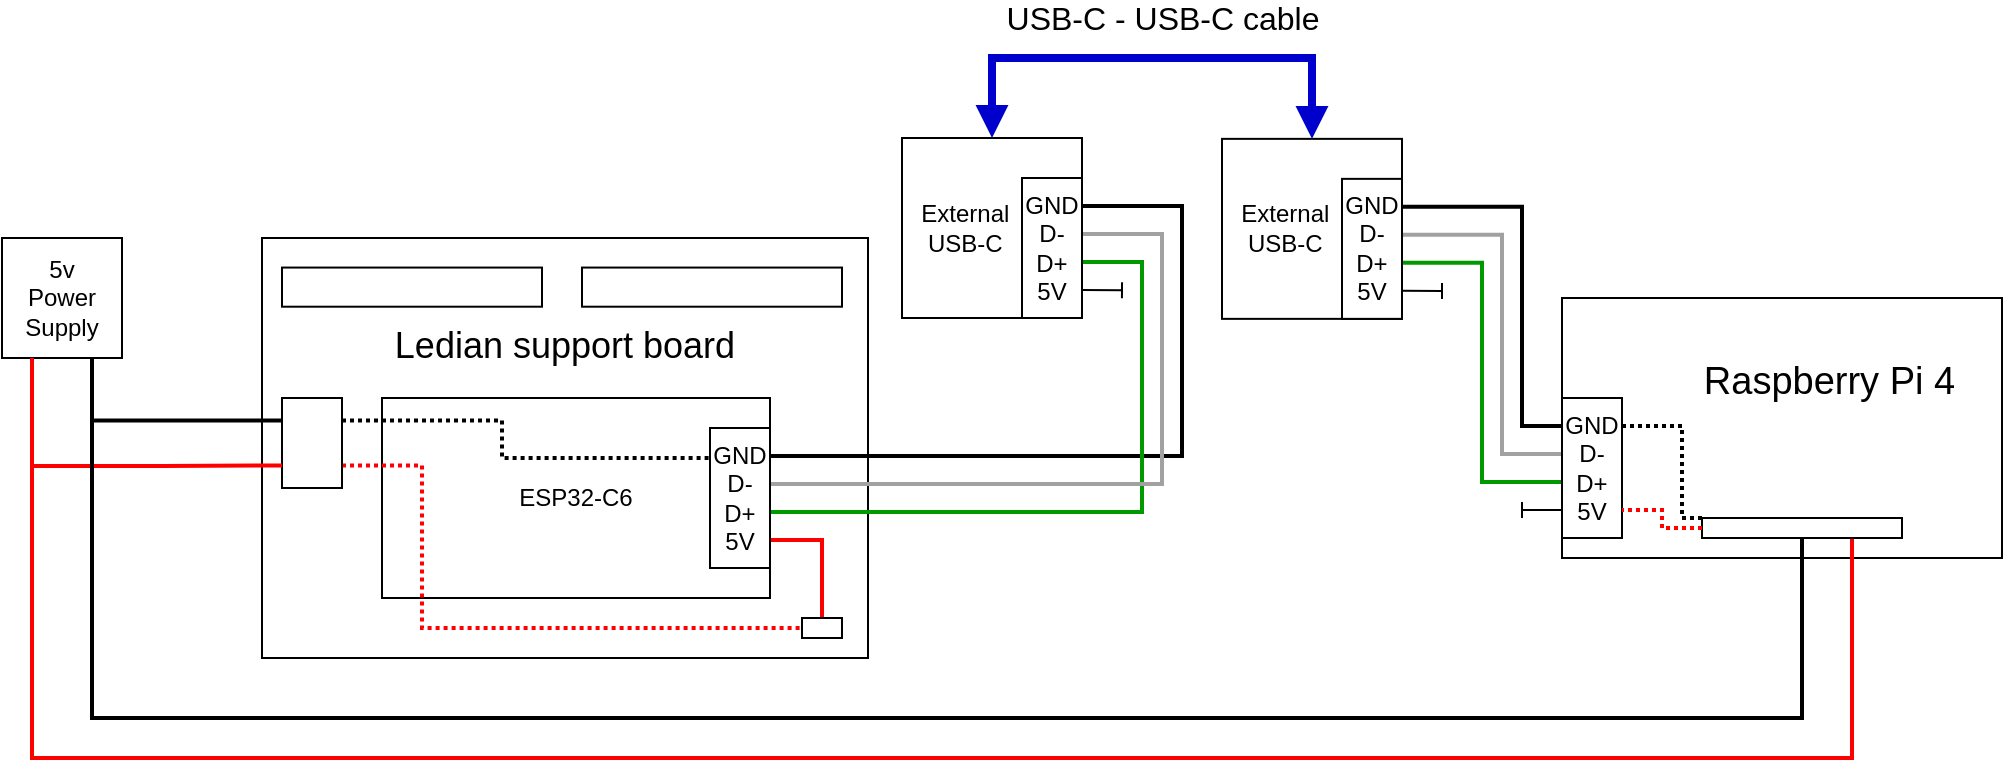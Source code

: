 <mxfile version="25.0.2">
  <diagram name="Pagina-1" id="eqYnitdp8Q0_17IO5kE-">
    <mxGraphModel dx="1134" dy="1206" grid="1" gridSize="10" guides="1" tooltips="1" connect="1" arrows="1" fold="1" page="1" pageScale="1" pageWidth="827" pageHeight="1169" math="0" shadow="0">
      <root>
        <mxCell id="0" />
        <mxCell id="1" parent="0" />
        <mxCell id="3I4ZZT_joQVmpbF5oLhm-37" value="&lt;font style=&quot;font-size: 18px;&quot;&gt;Ledian support board&lt;/font&gt;&lt;div&gt;&lt;font style=&quot;font-size: 18px;&quot;&gt;&lt;br&gt;&lt;/font&gt;&lt;/div&gt;&lt;div&gt;&lt;font style=&quot;font-size: 18px;&quot;&gt;&lt;br&gt;&lt;/font&gt;&lt;/div&gt;&lt;div&gt;&lt;font style=&quot;font-size: 18px;&quot;&gt;&lt;br&gt;&lt;/font&gt;&lt;/div&gt;&lt;div&gt;&lt;font style=&quot;font-size: 18px;&quot;&gt;&lt;br&gt;&lt;/font&gt;&lt;/div&gt;&lt;div&gt;&lt;br&gt;&lt;/div&gt;" style="rounded=0;whiteSpace=wrap;html=1;" vertex="1" parent="1">
          <mxGeometry x="160" y="250" width="303" height="210" as="geometry" />
        </mxCell>
        <mxCell id="3I4ZZT_joQVmpbF5oLhm-4" value="ESP32-C6" style="rounded=0;whiteSpace=wrap;html=1;" vertex="1" parent="1">
          <mxGeometry x="220" y="330" width="194" height="100" as="geometry" />
        </mxCell>
        <mxCell id="3I4ZZT_joQVmpbF5oLhm-69" style="edgeStyle=orthogonalEdgeStyle;rounded=0;orthogonalLoop=1;jettySize=auto;html=1;entryX=0.5;entryY=0;entryDx=0;entryDy=0;exitX=0.5;exitY=0;exitDx=0;exitDy=0;endArrow=block;endFill=1;strokeWidth=4;strokeColor=#0000CC;startArrow=block;startFill=1;" edge="1" parent="1" source="3I4ZZT_joQVmpbF5oLhm-7" target="3I4ZZT_joQVmpbF5oLhm-28">
          <mxGeometry relative="1" as="geometry">
            <Array as="points">
              <mxPoint x="685" y="160" />
              <mxPoint x="525" y="160" />
            </Array>
          </mxGeometry>
        </mxCell>
        <mxCell id="3I4ZZT_joQVmpbF5oLhm-71" value="&lt;font style=&quot;font-size: 16px;&quot;&gt;USB-C - USB-C cable&lt;/font&gt;" style="edgeLabel;html=1;align=center;verticalAlign=middle;resizable=0;points=[];" vertex="1" connectable="0" parent="3I4ZZT_joQVmpbF5oLhm-69">
          <mxGeometry x="-0.038" y="-3" relative="1" as="geometry">
            <mxPoint y="-17" as="offset" />
          </mxGeometry>
        </mxCell>
        <mxCell id="3I4ZZT_joQVmpbF5oLhm-7" value="External&amp;nbsp; &amp;nbsp; &amp;nbsp; &amp;nbsp;&amp;nbsp;&lt;div&gt;USB-C&amp;nbsp; &amp;nbsp; &amp;nbsp; &amp;nbsp;&amp;nbsp;&lt;/div&gt;" style="whiteSpace=wrap;html=1;aspect=fixed;" vertex="1" parent="1">
          <mxGeometry x="640" y="200.43" width="90" height="90" as="geometry" />
        </mxCell>
        <mxCell id="3I4ZZT_joQVmpbF5oLhm-8" value="&lt;font style=&quot;font-size: 19px;&quot;&gt;&amp;nbsp; &amp;nbsp; &amp;nbsp; &amp;nbsp; &amp;nbsp;Raspberry Pi 4&lt;/font&gt;&lt;div&gt;&lt;font style=&quot;font-size: 19px;&quot;&gt;&lt;br&gt;&lt;/font&gt;&lt;/div&gt;&lt;div&gt;&lt;font style=&quot;font-size: 19px;&quot;&gt;&lt;br&gt;&lt;/font&gt;&lt;/div&gt;" style="rounded=0;whiteSpace=wrap;html=1;points=[[0,0,0,0,0],[0,0.25,0,0,0],[0,0.5,0,0,0],[0,0.75,0,0,0],[0,1,0,0,0],[0.25,0,0,0,0],[0.25,1,0,0,0],[0.5,0,0,0,0],[0.7,1,0,0,0],[0.75,0,0,0,0],[0.8,1,0,0,0],[1,0,0,0,0],[1,0.25,0,0,0],[1,0.5,0,0,0],[1,0.75,0,0,0],[1,1,0,0,0]];fillColor=none;" vertex="1" parent="1">
          <mxGeometry x="810" y="280" width="220" height="130" as="geometry" />
        </mxCell>
        <mxCell id="3I4ZZT_joQVmpbF5oLhm-36" style="edgeStyle=orthogonalEdgeStyle;rounded=0;orthogonalLoop=1;jettySize=auto;html=1;exitX=1;exitY=0.8;exitDx=0;exitDy=0;exitPerimeter=0;entryX=0.5;entryY=0;entryDx=0;entryDy=0;endArrow=none;endFill=0;strokeColor=#FF0000;strokeWidth=2;" edge="1" parent="1" source="3I4ZZT_joQVmpbF5oLhm-13" target="3I4ZZT_joQVmpbF5oLhm-43">
          <mxGeometry relative="1" as="geometry">
            <mxPoint x="520" y="440" as="targetPoint" />
          </mxGeometry>
        </mxCell>
        <mxCell id="3I4ZZT_joQVmpbF5oLhm-22" style="edgeStyle=orthogonalEdgeStyle;rounded=0;orthogonalLoop=1;jettySize=auto;html=1;exitX=1;exitY=0.2;exitDx=0;exitDy=0;exitPerimeter=0;entryX=0;entryY=0.2;entryDx=0;entryDy=0;entryPerimeter=0;strokeWidth=2;endArrow=none;endFill=0;" edge="1" parent="1" source="3I4ZZT_joQVmpbF5oLhm-26" target="3I4ZZT_joQVmpbF5oLhm-54">
          <mxGeometry relative="1" as="geometry">
            <mxPoint x="770" y="234" as="targetPoint" />
            <Array as="points">
              <mxPoint x="790" y="234" />
              <mxPoint x="790" y="344" />
            </Array>
          </mxGeometry>
        </mxCell>
        <mxCell id="3I4ZZT_joQVmpbF5oLhm-23" style="edgeStyle=orthogonalEdgeStyle;rounded=0;orthogonalLoop=1;jettySize=auto;html=1;exitX=1;exitY=0.8;exitDx=0;exitDy=0;exitPerimeter=0;endArrow=baseDash;endFill=0;" edge="1" parent="1" source="3I4ZZT_joQVmpbF5oLhm-26">
          <mxGeometry relative="1" as="geometry">
            <mxPoint x="750" y="276.507" as="targetPoint" />
            <Array as="points">
              <mxPoint x="750" y="276.43" />
            </Array>
          </mxGeometry>
        </mxCell>
        <mxCell id="3I4ZZT_joQVmpbF5oLhm-24" style="edgeStyle=orthogonalEdgeStyle;rounded=0;orthogonalLoop=1;jettySize=auto;html=1;exitX=1;exitY=0.6;exitDx=0;exitDy=0;exitPerimeter=0;entryX=0;entryY=0.6;entryDx=0;entryDy=0;entryPerimeter=0;strokeWidth=2;strokeColor=#009900;endArrow=none;endFill=0;" edge="1" parent="1" source="3I4ZZT_joQVmpbF5oLhm-26" target="3I4ZZT_joQVmpbF5oLhm-54">
          <mxGeometry relative="1" as="geometry">
            <mxPoint x="770" y="262.038" as="targetPoint" />
            <Array as="points">
              <mxPoint x="770" y="262" />
              <mxPoint x="770" y="372" />
            </Array>
          </mxGeometry>
        </mxCell>
        <mxCell id="3I4ZZT_joQVmpbF5oLhm-25" style="edgeStyle=orthogonalEdgeStyle;rounded=0;orthogonalLoop=1;jettySize=auto;html=1;exitX=1;exitY=0.4;exitDx=0;exitDy=0;exitPerimeter=0;entryX=0;entryY=0.4;entryDx=0;entryDy=0;entryPerimeter=0;strokeWidth=2;strokeColor=#A1A1A1;endArrow=none;endFill=0;" edge="1" parent="1" source="3I4ZZT_joQVmpbF5oLhm-26" target="3I4ZZT_joQVmpbF5oLhm-54">
          <mxGeometry relative="1" as="geometry">
            <mxPoint x="770" y="248" as="targetPoint" />
            <Array as="points">
              <mxPoint x="780" y="248" />
              <mxPoint x="780" y="358" />
            </Array>
          </mxGeometry>
        </mxCell>
        <mxCell id="3I4ZZT_joQVmpbF5oLhm-26" value="&lt;div&gt;GND&lt;/div&gt;&lt;div&gt;D-&lt;/div&gt;D+&lt;div&gt;5V&lt;/div&gt;" style="rounded=0;whiteSpace=wrap;html=1;points=[[0,0,0,0,0],[0,0.25,0,0,0],[0,0.5,0,0,0],[0,0.75,0,0,0],[0,1,0,0,0],[0.25,0,0,0,0],[0.25,1,0,0,0],[0.5,0,0,0,0],[0.5,1,0,0,0],[0.75,0,0,0,0],[0.75,1,0,0,0],[1,0,0,0,0],[1,0.2,0,0,0],[1,0.4,0,0,0],[1,0.6,0,0,0],[1,0.8,0,0,0],[1,1,0,0,0]];" vertex="1" parent="1">
          <mxGeometry x="700" y="220.43" width="30" height="70" as="geometry" />
        </mxCell>
        <mxCell id="3I4ZZT_joQVmpbF5oLhm-28" value="External&amp;nbsp; &amp;nbsp; &amp;nbsp; &amp;nbsp;&amp;nbsp;&lt;div&gt;USB-C&amp;nbsp; &amp;nbsp; &amp;nbsp; &amp;nbsp;&amp;nbsp;&lt;/div&gt;" style="whiteSpace=wrap;html=1;aspect=fixed;" vertex="1" parent="1">
          <mxGeometry x="480" y="200" width="90" height="90" as="geometry" />
        </mxCell>
        <mxCell id="3I4ZZT_joQVmpbF5oLhm-29" style="edgeStyle=orthogonalEdgeStyle;rounded=0;orthogonalLoop=1;jettySize=auto;html=1;exitX=1;exitY=0.2;exitDx=0;exitDy=0;exitPerimeter=0;entryX=1;entryY=0.2;entryDx=0;entryDy=0;entryPerimeter=0;endArrow=none;endFill=0;strokeWidth=2;" edge="1" parent="1" source="3I4ZZT_joQVmpbF5oLhm-33" target="3I4ZZT_joQVmpbF5oLhm-13">
          <mxGeometry relative="1" as="geometry">
            <mxPoint x="470" y="370" as="targetPoint" />
            <Array as="points">
              <mxPoint x="620" y="234" />
              <mxPoint x="620" y="359" />
            </Array>
          </mxGeometry>
        </mxCell>
        <mxCell id="3I4ZZT_joQVmpbF5oLhm-30" style="edgeStyle=orthogonalEdgeStyle;rounded=0;orthogonalLoop=1;jettySize=auto;html=1;exitX=1;exitY=0.8;exitDx=0;exitDy=0;exitPerimeter=0;endArrow=baseDash;endFill=0;" edge="1" parent="1" source="3I4ZZT_joQVmpbF5oLhm-33">
          <mxGeometry relative="1" as="geometry">
            <mxPoint x="590" y="276.077" as="targetPoint" />
            <Array as="points">
              <mxPoint x="590" y="276" />
            </Array>
          </mxGeometry>
        </mxCell>
        <mxCell id="3I4ZZT_joQVmpbF5oLhm-31" style="edgeStyle=orthogonalEdgeStyle;rounded=0;orthogonalLoop=1;jettySize=auto;html=1;exitX=1;exitY=0.6;exitDx=0;exitDy=0;exitPerimeter=0;entryX=1;entryY=0.6;entryDx=0;entryDy=0;entryPerimeter=0;endArrow=none;endFill=0;strokeColor=#009900;strokeWidth=2;" edge="1" parent="1" source="3I4ZZT_joQVmpbF5oLhm-33" target="3I4ZZT_joQVmpbF5oLhm-13">
          <mxGeometry relative="1" as="geometry">
            <mxPoint x="570" y="262.038" as="targetPoint" />
            <Array as="points">
              <mxPoint x="600" y="262" />
              <mxPoint x="600" y="387" />
            </Array>
          </mxGeometry>
        </mxCell>
        <mxCell id="3I4ZZT_joQVmpbF5oLhm-32" style="edgeStyle=orthogonalEdgeStyle;rounded=0;orthogonalLoop=1;jettySize=auto;html=1;exitX=1;exitY=0.4;exitDx=0;exitDy=0;exitPerimeter=0;entryX=1;entryY=0.4;entryDx=0;entryDy=0;entryPerimeter=0;endArrow=none;endFill=0;strokeColor=#A1A1A1;shadow=0;flowAnimation=0;strokeWidth=2;" edge="1" parent="1" source="3I4ZZT_joQVmpbF5oLhm-33" target="3I4ZZT_joQVmpbF5oLhm-13">
          <mxGeometry relative="1" as="geometry">
            <mxPoint x="570" y="248" as="targetPoint" />
            <Array as="points">
              <mxPoint x="610" y="248" />
              <mxPoint x="610" y="373" />
            </Array>
          </mxGeometry>
        </mxCell>
        <mxCell id="3I4ZZT_joQVmpbF5oLhm-33" value="&lt;div&gt;GND&lt;/div&gt;&lt;div&gt;D-&lt;/div&gt;D+&lt;div&gt;5V&lt;/div&gt;" style="rounded=0;whiteSpace=wrap;html=1;points=[[0,0,0,0,0],[0,0.25,0,0,0],[0,0.5,0,0,0],[0,0.75,0,0,0],[0,1,0,0,0],[0.25,0,0,0,0],[0.25,1,0,0,0],[0.5,0,0,0,0],[0.5,1,0,0,0],[0.75,0,0,0,0],[0.75,1,0,0,0],[1,0,0,0,0],[1,0.2,0,0,0],[1,0.4,0,0,0],[1,0.6,0,0,0],[1,0.8,0,0,0],[1,1,0,0,0]];" vertex="1" parent="1">
          <mxGeometry x="540" y="220" width="30" height="70" as="geometry" />
        </mxCell>
        <mxCell id="3I4ZZT_joQVmpbF5oLhm-39" value="" style="rounded=0;whiteSpace=wrap;html=1;" vertex="1" parent="1">
          <mxGeometry x="170" y="264.78" width="130" height="19.57" as="geometry" />
        </mxCell>
        <mxCell id="3I4ZZT_joQVmpbF5oLhm-50" style="edgeStyle=orthogonalEdgeStyle;rounded=0;orthogonalLoop=1;jettySize=auto;html=1;entryX=0;entryY=0.5;entryDx=0;entryDy=0;strokeWidth=2;strokeColor=#FF0000;endArrow=none;endFill=0;dashed=1;dashPattern=1 1;exitX=1;exitY=0.75;exitDx=0;exitDy=0;" edge="1" parent="1" source="3I4ZZT_joQVmpbF5oLhm-42" target="3I4ZZT_joQVmpbF5oLhm-43">
          <mxGeometry relative="1" as="geometry">
            <Array as="points">
              <mxPoint x="240" y="364" />
              <mxPoint x="240" y="445" />
            </Array>
          </mxGeometry>
        </mxCell>
        <mxCell id="3I4ZZT_joQVmpbF5oLhm-42" value="" style="rounded=0;whiteSpace=wrap;html=1;" vertex="1" parent="1">
          <mxGeometry x="170" y="330" width="30" height="45" as="geometry" />
        </mxCell>
        <mxCell id="3I4ZZT_joQVmpbF5oLhm-43" value="" style="rounded=0;whiteSpace=wrap;html=1;" vertex="1" parent="1">
          <mxGeometry x="430" y="440" width="20" height="10" as="geometry" />
        </mxCell>
        <mxCell id="3I4ZZT_joQVmpbF5oLhm-47" style="edgeStyle=orthogonalEdgeStyle;rounded=0;orthogonalLoop=1;jettySize=auto;html=1;entryX=0;entryY=0.25;entryDx=0;entryDy=0;exitX=0.75;exitY=1;exitDx=0;exitDy=0;exitPerimeter=0;endArrow=none;endFill=0;strokeWidth=2;" edge="1" parent="1" source="3I4ZZT_joQVmpbF5oLhm-44" target="3I4ZZT_joQVmpbF5oLhm-42">
          <mxGeometry relative="1" as="geometry" />
        </mxCell>
        <mxCell id="3I4ZZT_joQVmpbF5oLhm-48" style="edgeStyle=orthogonalEdgeStyle;rounded=0;orthogonalLoop=1;jettySize=auto;html=1;entryX=0;entryY=0.75;entryDx=0;entryDy=0;exitX=0.25;exitY=1;exitDx=0;exitDy=0;exitPerimeter=0;endArrow=none;endFill=0;strokeWidth=2;strokeColor=#FF0000;" edge="1" parent="1" source="3I4ZZT_joQVmpbF5oLhm-44" target="3I4ZZT_joQVmpbF5oLhm-42">
          <mxGeometry relative="1" as="geometry">
            <Array as="points">
              <mxPoint x="45" y="364" />
              <mxPoint x="110" y="364" />
            </Array>
          </mxGeometry>
        </mxCell>
        <mxCell id="3I4ZZT_joQVmpbF5oLhm-44" value="5v&lt;div&gt;Power&lt;/div&gt;&lt;div&gt;Supply&lt;/div&gt;" style="whiteSpace=wrap;html=1;aspect=fixed;points=[[0,0,0,0,0],[0,0.25,0,0,0],[0,0.5,0,0,0],[0,0.75,0,0,0],[0,1,0,0,0],[0.25,0,0,0,0],[0.25,1,0,0,0],[0.5,0,0,0,0],[0.5,1,0,0,0],[0.75,0,0,0,0],[0.75,1,0,0,0],[1,0,0,0,0],[1,0.33,0,0,0],[1,0.5,0,0,0],[1,0.66,0,0,0],[1,1,0,0,0]];" vertex="1" parent="1">
          <mxGeometry x="30" y="250" width="60" height="60" as="geometry" />
        </mxCell>
        <mxCell id="3I4ZZT_joQVmpbF5oLhm-49" style="edgeStyle=orthogonalEdgeStyle;rounded=0;orthogonalLoop=1;jettySize=auto;html=1;entryX=0;entryY=0.25;entryDx=0;entryDy=0;entryPerimeter=0;endArrow=none;endFill=0;strokeWidth=2;dashed=1;dashPattern=1 1;exitX=1;exitY=0.25;exitDx=0;exitDy=0;" edge="1" parent="1" source="3I4ZZT_joQVmpbF5oLhm-42" target="3I4ZZT_joQVmpbF5oLhm-13">
          <mxGeometry relative="1" as="geometry">
            <Array as="points">
              <mxPoint x="280" y="341" />
              <mxPoint x="280" y="360" />
              <mxPoint x="390" y="360" />
              <mxPoint x="390" y="363" />
            </Array>
          </mxGeometry>
        </mxCell>
        <mxCell id="3I4ZZT_joQVmpbF5oLhm-13" value="&lt;div&gt;GND&lt;/div&gt;&lt;div&gt;D-&lt;/div&gt;D+&lt;div&gt;5V&lt;/div&gt;" style="rounded=0;whiteSpace=wrap;html=1;points=[[0,0,0,0,0],[0,0.25,0,0,0],[0,0.5,0,0,0],[0,0.75,0,0,0],[0,1,0,0,0],[0.25,0,0,0,0],[0.25,1,0,0,0],[0.5,0,0,0,0],[0.5,1,0,0,0],[0.75,0,0,0,0],[0.75,1,0,0,0],[1,0,0,0,0],[1,0.2,0,0,0],[1,0.4,0,0,0],[1,0.6,0,0,0],[1,0.8,0,0,0],[1,1,0,0,0]];" vertex="1" parent="1">
          <mxGeometry x="384" y="345" width="30" height="70" as="geometry" />
        </mxCell>
        <mxCell id="3I4ZZT_joQVmpbF5oLhm-52" style="edgeStyle=orthogonalEdgeStyle;rounded=0;orthogonalLoop=1;jettySize=auto;html=1;entryX=0.25;entryY=1;entryDx=0;entryDy=0;entryPerimeter=0;endArrow=none;endFill=0;exitX=0.75;exitY=1;exitDx=0;exitDy=0;strokeWidth=2;strokeColor=#FF0000;" edge="1" parent="1" source="3I4ZZT_joQVmpbF5oLhm-62" target="3I4ZZT_joQVmpbF5oLhm-44">
          <mxGeometry relative="1" as="geometry">
            <Array as="points">
              <mxPoint x="955" y="510" />
              <mxPoint x="45" y="510" />
            </Array>
          </mxGeometry>
        </mxCell>
        <mxCell id="3I4ZZT_joQVmpbF5oLhm-53" style="edgeStyle=orthogonalEdgeStyle;rounded=0;orthogonalLoop=1;jettySize=auto;html=1;entryX=0.5;entryY=1;entryDx=0;entryDy=0;exitX=0.75;exitY=1;exitDx=0;exitDy=0;exitPerimeter=0;strokeWidth=2;endArrow=none;endFill=0;" edge="1" parent="1" source="3I4ZZT_joQVmpbF5oLhm-44" target="3I4ZZT_joQVmpbF5oLhm-62">
          <mxGeometry relative="1" as="geometry">
            <Array as="points">
              <mxPoint x="75" y="490" />
              <mxPoint x="930" y="490" />
            </Array>
          </mxGeometry>
        </mxCell>
        <mxCell id="3I4ZZT_joQVmpbF5oLhm-61" style="edgeStyle=orthogonalEdgeStyle;rounded=0;orthogonalLoop=1;jettySize=auto;html=1;exitX=0;exitY=0.8;exitDx=0;exitDy=0;exitPerimeter=0;endArrow=baseDash;endFill=0;" edge="1" parent="1" source="3I4ZZT_joQVmpbF5oLhm-54">
          <mxGeometry relative="1" as="geometry">
            <mxPoint x="790" y="386" as="targetPoint" />
          </mxGeometry>
        </mxCell>
        <mxCell id="3I4ZZT_joQVmpbF5oLhm-54" value="&lt;div&gt;GND&lt;/div&gt;&lt;div&gt;D-&lt;/div&gt;D+&lt;div&gt;5V&lt;/div&gt;" style="rounded=0;whiteSpace=wrap;html=1;points=[[0,0,0,0,0],[0,0.2,0,0,0],[0,0.4,0,0,0],[0,0.6,0,0,0],[0,0.8,0,0,0],[0,1,0,0,0],[0.25,0,0,0,0],[0.25,1,0,0,0],[0.5,0,0,0,0],[0.5,1,0,0,0],[0.75,0,0,0,0],[0.75,1,0,0,0],[1,0,0,0,0],[1,0.2,0,0,0],[1,0.4,0,0,0],[1,0.6,0,0,0],[1,0.8,0,0,0],[1,1,0,0,0]];" vertex="1" parent="1">
          <mxGeometry x="810" y="330" width="30" height="70" as="geometry" />
        </mxCell>
        <mxCell id="3I4ZZT_joQVmpbF5oLhm-62" value="" style="rounded=0;whiteSpace=wrap;html=1;" vertex="1" parent="1">
          <mxGeometry x="880" y="390" width="100" height="10" as="geometry" />
        </mxCell>
        <mxCell id="3I4ZZT_joQVmpbF5oLhm-63" style="edgeStyle=orthogonalEdgeStyle;rounded=0;orthogonalLoop=1;jettySize=auto;html=1;entryX=1;entryY=0.2;entryDx=0;entryDy=0;entryPerimeter=0;endArrow=none;endFill=0;strokeWidth=2;dashed=1;dashPattern=1 1;" edge="1" parent="1" source="3I4ZZT_joQVmpbF5oLhm-62" target="3I4ZZT_joQVmpbF5oLhm-54">
          <mxGeometry relative="1" as="geometry">
            <Array as="points">
              <mxPoint x="870" y="390" />
              <mxPoint x="870" y="344" />
            </Array>
          </mxGeometry>
        </mxCell>
        <mxCell id="3I4ZZT_joQVmpbF5oLhm-64" style="edgeStyle=orthogonalEdgeStyle;rounded=0;orthogonalLoop=1;jettySize=auto;html=1;entryX=1;entryY=0.8;entryDx=0;entryDy=0;entryPerimeter=0;endArrow=none;endFill=0;strokeWidth=2;dashed=1;dashPattern=1 1;strokeColor=#FF0000;" edge="1" parent="1" source="3I4ZZT_joQVmpbF5oLhm-62" target="3I4ZZT_joQVmpbF5oLhm-54">
          <mxGeometry relative="1" as="geometry">
            <Array as="points">
              <mxPoint x="860" y="395" />
              <mxPoint x="860" y="386" />
            </Array>
          </mxGeometry>
        </mxCell>
        <mxCell id="3I4ZZT_joQVmpbF5oLhm-65" value="" style="rounded=0;whiteSpace=wrap;html=1;" vertex="1" parent="1">
          <mxGeometry x="320" y="264.78" width="130" height="19.57" as="geometry" />
        </mxCell>
      </root>
    </mxGraphModel>
  </diagram>
</mxfile>
